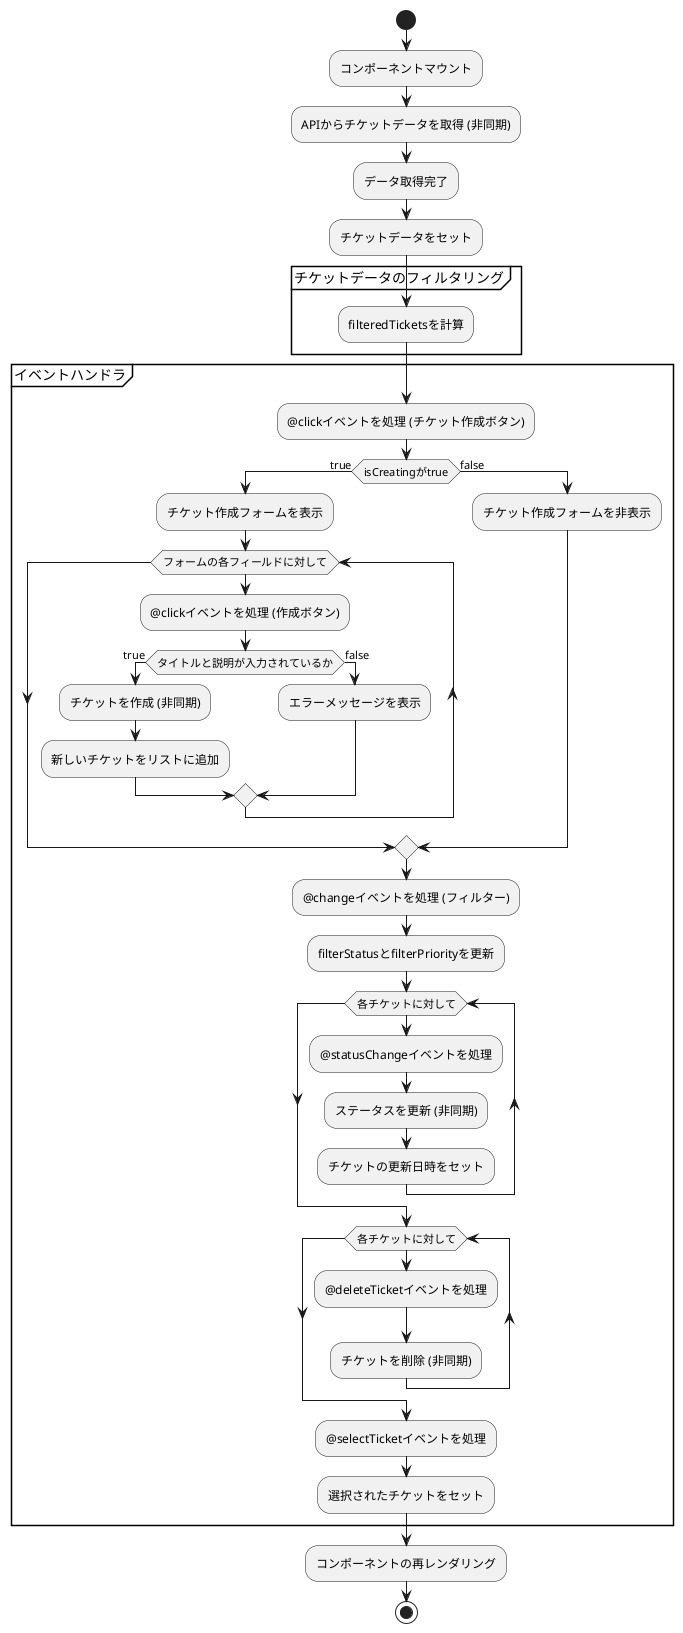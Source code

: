 @startuml
|App|
start
:コンポーネントマウント;
:APIからチケットデータを取得 (非同期);
:データ取得完了;
:チケットデータをセット;

group チケットデータのフィルタリング
  :filteredTicketsを計算;
end group

group イベントハンドラ
  :@clickイベントを処理 (チケット作成ボタン);
  if (isCreatingがtrue) then (true)
    :チケット作成フォームを表示;
    while (フォームの各フィールドに対して)
      :@clickイベントを処理 (作成ボタン);
      if (タイトルと説明が入力されているか) then (true)
        :チケットを作成 (非同期);
        :新しいチケットをリストに追加;
      else (false)
        :エラーメッセージを表示;
      endif
    endwhile
  else (false)
    :チケット作成フォームを非表示;
  endif

  :@changeイベントを処理 (フィルター);
  :filterStatusとfilterPriorityを更新;

  while (各チケットに対して)
    :@statusChangeイベントを処理;
    :ステータスを更新 (非同期);
    :チケットの更新日時をセット;
  endwhile

  while (各チケットに対して)
    :@deleteTicketイベントを処理;
    :チケットを削除 (非同期);
  endwhile

  :@selectTicketイベントを処理;
  :選択されたチケットをセット;
end group

:コンポーネントの再レンダリング;
stop
@enduml